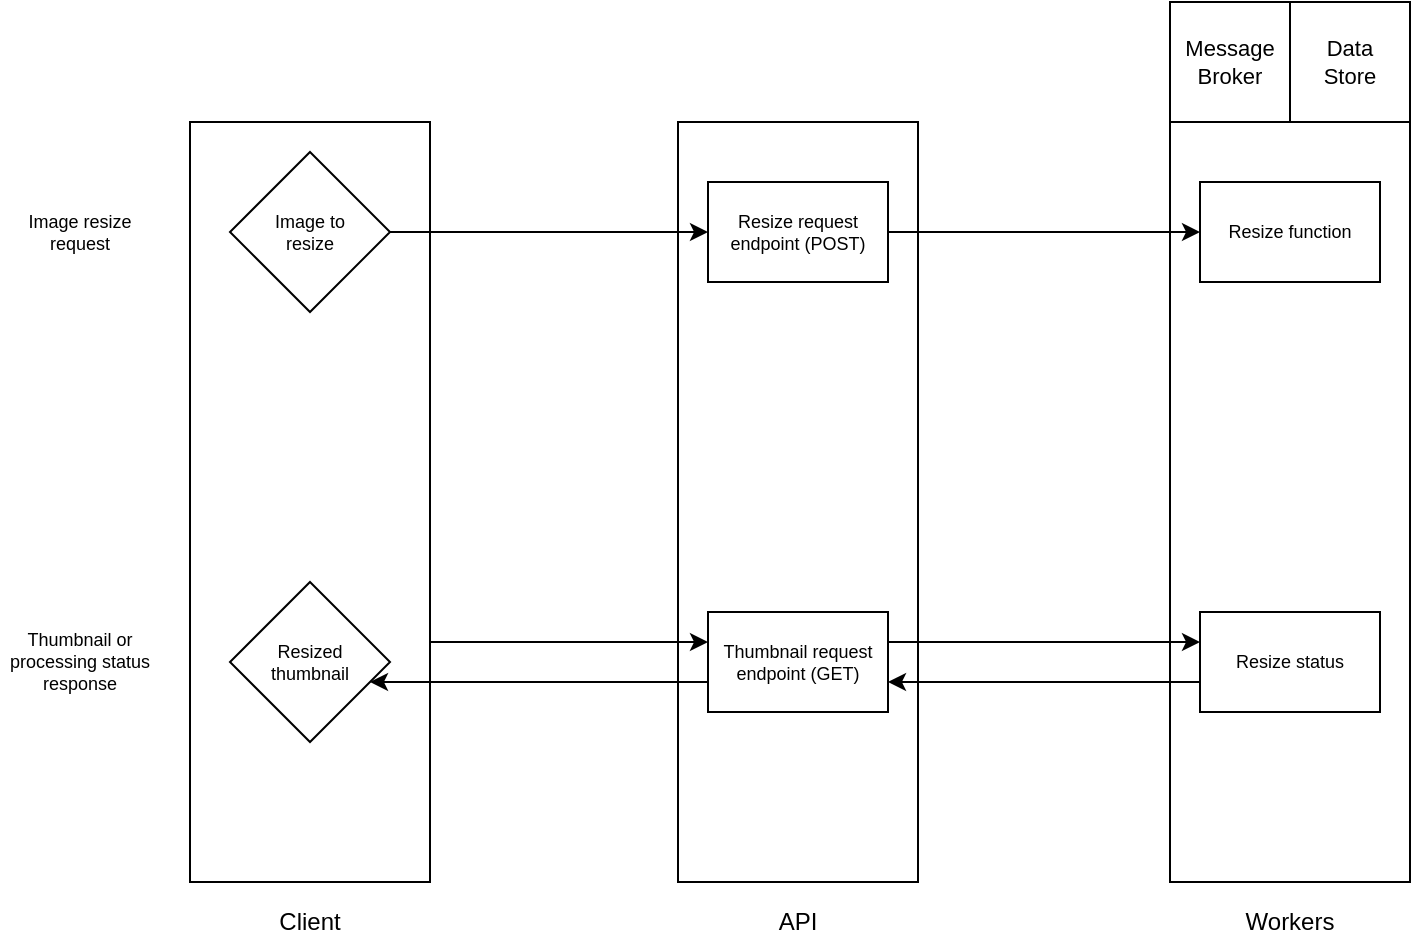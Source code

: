 <mxfile version="14.5.1" type="device"><diagram id="zd4f_PIeMULrFu12svCV" name="Page-1"><mxGraphModel dx="1106" dy="1003" grid="1" gridSize="10" guides="1" tooltips="1" connect="1" arrows="1" fold="1" page="1" pageScale="1" pageWidth="827" pageHeight="1169" math="0" shadow="0"><root><mxCell id="0"/><mxCell id="1" parent="0"/><mxCell id="PUOFFJ7FcF5KqiU0eMSO-1" value="" style="rounded=0;whiteSpace=wrap;html=1;" parent="1" vertex="1"><mxGeometry x="110" y="310" width="120" height="380" as="geometry"/></mxCell><mxCell id="PUOFFJ7FcF5KqiU0eMSO-2" value="" style="rounded=0;whiteSpace=wrap;html=1;" parent="1" vertex="1"><mxGeometry x="354" y="310" width="120" height="380" as="geometry"/></mxCell><mxCell id="PUOFFJ7FcF5KqiU0eMSO-3" value="" style="rounded=0;whiteSpace=wrap;html=1;" parent="1" vertex="1"><mxGeometry x="600" y="310" width="120" height="380" as="geometry"/></mxCell><mxCell id="PUOFFJ7FcF5KqiU0eMSO-15" style="edgeStyle=orthogonalEdgeStyle;rounded=0;orthogonalLoop=1;jettySize=auto;html=1;fontSize=9;" parent="1" source="PUOFFJ7FcF5KqiU0eMSO-4" target="PUOFFJ7FcF5KqiU0eMSO-9" edge="1"><mxGeometry relative="1" as="geometry"><Array as="points"><mxPoint x="290" y="365"/><mxPoint x="290" y="365"/></Array></mxGeometry></mxCell><mxCell id="PUOFFJ7FcF5KqiU0eMSO-4" value="Image to &lt;br&gt;resize" style="rhombus;whiteSpace=wrap;html=1;fontSize=9;" parent="1" vertex="1"><mxGeometry x="130" y="325" width="80" height="80" as="geometry"/></mxCell><mxCell id="PUOFFJ7FcF5KqiU0eMSO-5" value="Client" style="text;html=1;strokeColor=none;fillColor=none;align=center;verticalAlign=middle;whiteSpace=wrap;rounded=0;" parent="1" vertex="1"><mxGeometry x="150" y="700" width="40" height="20" as="geometry"/></mxCell><mxCell id="PUOFFJ7FcF5KqiU0eMSO-6" value="API" style="text;html=1;strokeColor=none;fillColor=none;align=center;verticalAlign=middle;whiteSpace=wrap;rounded=0;" parent="1" vertex="1"><mxGeometry x="394" y="700" width="40" height="20" as="geometry"/></mxCell><mxCell id="PUOFFJ7FcF5KqiU0eMSO-7" value="Workers" style="text;html=1;strokeColor=none;fillColor=none;align=center;verticalAlign=middle;whiteSpace=wrap;rounded=0;" parent="1" vertex="1"><mxGeometry x="640" y="700" width="40" height="20" as="geometry"/></mxCell><mxCell id="PUOFFJ7FcF5KqiU0eMSO-18" style="edgeStyle=orthogonalEdgeStyle;rounded=0;orthogonalLoop=1;jettySize=auto;html=1;fontSize=9;" parent="1" target="PUOFFJ7FcF5KqiU0eMSO-10" edge="1"><mxGeometry relative="1" as="geometry"><mxPoint x="230" y="570" as="sourcePoint"/><Array as="points"><mxPoint x="290" y="570"/><mxPoint x="290" y="570"/></Array></mxGeometry></mxCell><mxCell id="PUOFFJ7FcF5KqiU0eMSO-8" value="Resized&lt;br&gt;thumbnail" style="rhombus;whiteSpace=wrap;html=1;fontSize=9;" parent="1" vertex="1"><mxGeometry x="130" y="540" width="80" height="80" as="geometry"/></mxCell><mxCell id="PUOFFJ7FcF5KqiU0eMSO-17" style="edgeStyle=orthogonalEdgeStyle;rounded=0;orthogonalLoop=1;jettySize=auto;html=1;fontSize=9;" parent="1" source="PUOFFJ7FcF5KqiU0eMSO-9" target="PUOFFJ7FcF5KqiU0eMSO-11" edge="1"><mxGeometry relative="1" as="geometry"/></mxCell><mxCell id="PUOFFJ7FcF5KqiU0eMSO-9" value="Resize request&lt;br&gt;endpoint (POST)" style="rounded=0;whiteSpace=wrap;html=1;fontSize=9;" parent="1" vertex="1"><mxGeometry x="369" y="340" width="90" height="50" as="geometry"/></mxCell><mxCell id="PUOFFJ7FcF5KqiU0eMSO-20" style="edgeStyle=orthogonalEdgeStyle;rounded=0;orthogonalLoop=1;jettySize=auto;html=1;fontSize=9;" parent="1" source="PUOFFJ7FcF5KqiU0eMSO-10" target="PUOFFJ7FcF5KqiU0eMSO-8" edge="1"><mxGeometry relative="1" as="geometry"><Array as="points"><mxPoint x="280" y="590"/><mxPoint x="280" y="590"/></Array></mxGeometry></mxCell><mxCell id="PUOFFJ7FcF5KqiU0eMSO-21" style="edgeStyle=orthogonalEdgeStyle;rounded=0;orthogonalLoop=1;jettySize=auto;html=1;fontSize=9;" parent="1" source="PUOFFJ7FcF5KqiU0eMSO-10" target="PUOFFJ7FcF5KqiU0eMSO-12" edge="1"><mxGeometry relative="1" as="geometry"><Array as="points"><mxPoint x="540" y="570"/><mxPoint x="540" y="570"/></Array></mxGeometry></mxCell><mxCell id="PUOFFJ7FcF5KqiU0eMSO-10" value="Thumbnail request&lt;br&gt;endpoint (GET)" style="rounded=0;whiteSpace=wrap;html=1;fontSize=9;" parent="1" vertex="1"><mxGeometry x="369" y="555" width="90" height="50" as="geometry"/></mxCell><mxCell id="PUOFFJ7FcF5KqiU0eMSO-11" value="Resize function" style="rounded=0;whiteSpace=wrap;html=1;fontSize=9;" parent="1" vertex="1"><mxGeometry x="615" y="340" width="90" height="50" as="geometry"/></mxCell><mxCell id="PUOFFJ7FcF5KqiU0eMSO-22" style="edgeStyle=orthogonalEdgeStyle;rounded=0;orthogonalLoop=1;jettySize=auto;html=1;fontSize=9;" parent="1" source="PUOFFJ7FcF5KqiU0eMSO-12" target="PUOFFJ7FcF5KqiU0eMSO-10" edge="1"><mxGeometry relative="1" as="geometry"><Array as="points"><mxPoint x="530" y="590"/><mxPoint x="530" y="590"/></Array></mxGeometry></mxCell><mxCell id="PUOFFJ7FcF5KqiU0eMSO-12" value="Resize status" style="rounded=0;whiteSpace=wrap;html=1;fontSize=9;" parent="1" vertex="1"><mxGeometry x="615" y="555" width="90" height="50" as="geometry"/></mxCell><mxCell id="PUOFFJ7FcF5KqiU0eMSO-23" value="Image resize request" style="text;html=1;strokeColor=none;fillColor=none;align=center;verticalAlign=middle;whiteSpace=wrap;rounded=0;fontSize=9;" parent="1" vertex="1"><mxGeometry x="20" y="352.5" width="70" height="25" as="geometry"/></mxCell><mxCell id="PUOFFJ7FcF5KqiU0eMSO-25" value="Thumbnail or processing status response" style="text;html=1;strokeColor=none;fillColor=none;align=center;verticalAlign=middle;whiteSpace=wrap;rounded=0;fontSize=9;" parent="1" vertex="1"><mxGeometry x="15" y="567.5" width="80" height="25" as="geometry"/></mxCell><mxCell id="8irJBL-Vqwv-KD0g12c--1" value="Message Broker" style="rounded=0;whiteSpace=wrap;html=1;fontSize=11;" parent="1" vertex="1"><mxGeometry x="600" y="250" width="60" height="60" as="geometry"/></mxCell><mxCell id="8irJBL-Vqwv-KD0g12c--2" value="Data&lt;br style=&quot;font-size: 11px;&quot;&gt;Store" style="rounded=0;whiteSpace=wrap;html=1;fontSize=11;" parent="1" vertex="1"><mxGeometry x="660" y="250" width="60" height="60" as="geometry"/></mxCell></root></mxGraphModel></diagram></mxfile>